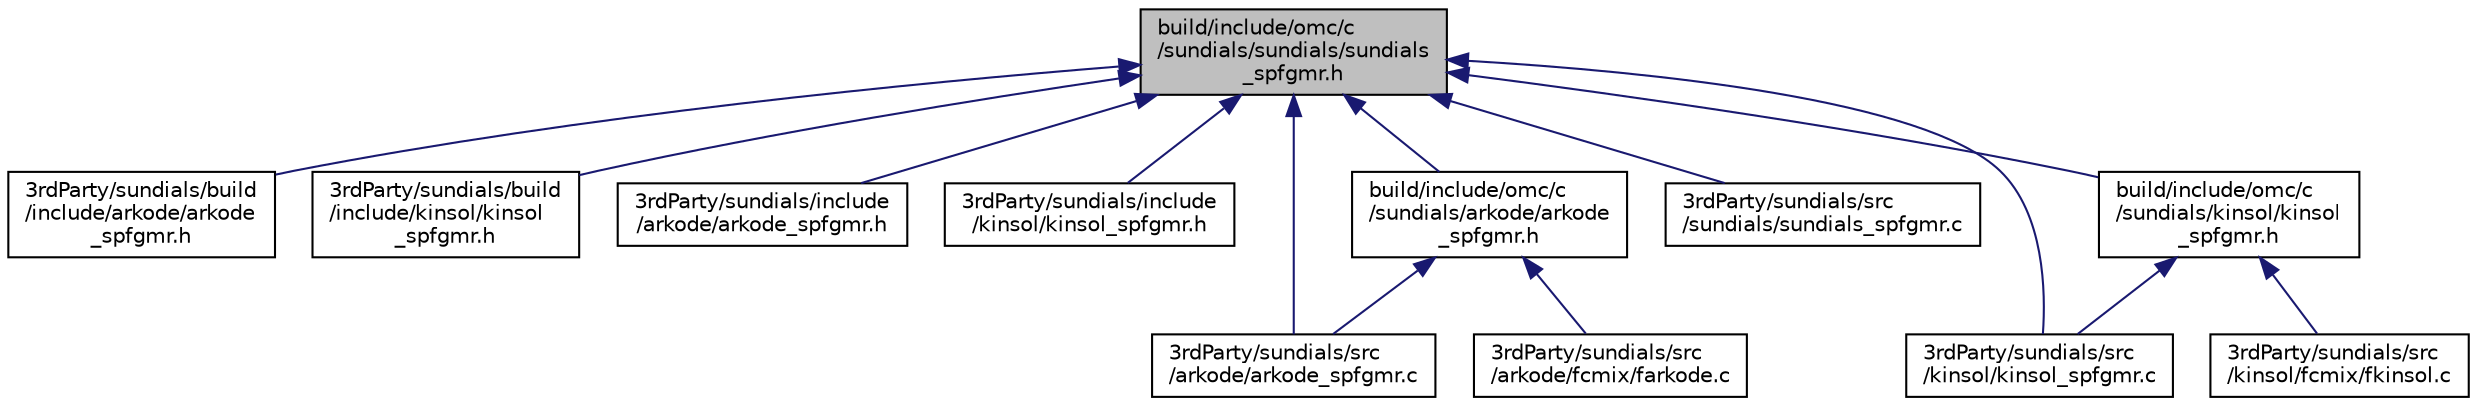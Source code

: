 digraph "build/include/omc/c/sundials/sundials/sundials_spfgmr.h"
{
  edge [fontname="Helvetica",fontsize="10",labelfontname="Helvetica",labelfontsize="10"];
  node [fontname="Helvetica",fontsize="10",shape=record];
  Node2 [label="build/include/omc/c\l/sundials/sundials/sundials\l_spfgmr.h",height=0.2,width=0.4,color="black", fillcolor="grey75", style="filled", fontcolor="black"];
  Node2 -> Node3 [dir="back",color="midnightblue",fontsize="10",style="solid",fontname="Helvetica"];
  Node3 [label="3rdParty/sundials/build\l/include/arkode/arkode\l_spfgmr.h",height=0.2,width=0.4,color="black", fillcolor="white", style="filled",URL="$d3/d42/3rd_party_2sundials_2build_2include_2arkode_2arkode__spfgmr_8h.html"];
  Node2 -> Node4 [dir="back",color="midnightblue",fontsize="10",style="solid",fontname="Helvetica"];
  Node4 [label="3rdParty/sundials/build\l/include/kinsol/kinsol\l_spfgmr.h",height=0.2,width=0.4,color="black", fillcolor="white", style="filled",URL="$d4/d8b/3rd_party_2sundials_2build_2include_2kinsol_2kinsol__spfgmr_8h.html"];
  Node2 -> Node5 [dir="back",color="midnightblue",fontsize="10",style="solid",fontname="Helvetica"];
  Node5 [label="3rdParty/sundials/include\l/arkode/arkode_spfgmr.h",height=0.2,width=0.4,color="black", fillcolor="white", style="filled",URL="$d2/db1/3rd_party_2sundials_2include_2arkode_2arkode__spfgmr_8h.html"];
  Node2 -> Node6 [dir="back",color="midnightblue",fontsize="10",style="solid",fontname="Helvetica"];
  Node6 [label="3rdParty/sundials/include\l/kinsol/kinsol_spfgmr.h",height=0.2,width=0.4,color="black", fillcolor="white", style="filled",URL="$d6/d65/3rd_party_2sundials_2include_2kinsol_2kinsol__spfgmr_8h.html"];
  Node2 -> Node7 [dir="back",color="midnightblue",fontsize="10",style="solid",fontname="Helvetica"];
  Node7 [label="3rdParty/sundials/src\l/arkode/arkode_spfgmr.c",height=0.2,width=0.4,color="black", fillcolor="white", style="filled",URL="$dd/d9b/arkode__spfgmr_8c.html"];
  Node2 -> Node8 [dir="back",color="midnightblue",fontsize="10",style="solid",fontname="Helvetica"];
  Node8 [label="3rdParty/sundials/src\l/kinsol/kinsol_spfgmr.c",height=0.2,width=0.4,color="black", fillcolor="white", style="filled",URL="$de/d1b/kinsol__spfgmr_8c.html"];
  Node2 -> Node9 [dir="back",color="midnightblue",fontsize="10",style="solid",fontname="Helvetica"];
  Node9 [label="3rdParty/sundials/src\l/sundials/sundials_spfgmr.c",height=0.2,width=0.4,color="black", fillcolor="white", style="filled",URL="$d3/d63/sundials__spfgmr_8c.html"];
  Node2 -> Node10 [dir="back",color="midnightblue",fontsize="10",style="solid",fontname="Helvetica"];
  Node10 [label="build/include/omc/c\l/sundials/arkode/arkode\l_spfgmr.h",height=0.2,width=0.4,color="black", fillcolor="white", style="filled",URL="$da/d02/build_2include_2omc_2c_2sundials_2arkode_2arkode__spfgmr_8h.html"];
  Node10 -> Node7 [dir="back",color="midnightblue",fontsize="10",style="solid",fontname="Helvetica"];
  Node10 -> Node11 [dir="back",color="midnightblue",fontsize="10",style="solid",fontname="Helvetica"];
  Node11 [label="3rdParty/sundials/src\l/arkode/fcmix/farkode.c",height=0.2,width=0.4,color="black", fillcolor="white", style="filled",URL="$dc/d59/farkode_8c.html"];
  Node2 -> Node12 [dir="back",color="midnightblue",fontsize="10",style="solid",fontname="Helvetica"];
  Node12 [label="build/include/omc/c\l/sundials/kinsol/kinsol\l_spfgmr.h",height=0.2,width=0.4,color="black", fillcolor="white", style="filled",URL="$dd/d38/build_2include_2omc_2c_2sundials_2kinsol_2kinsol__spfgmr_8h.html"];
  Node12 -> Node13 [dir="back",color="midnightblue",fontsize="10",style="solid",fontname="Helvetica"];
  Node13 [label="3rdParty/sundials/src\l/kinsol/fcmix/fkinsol.c",height=0.2,width=0.4,color="black", fillcolor="white", style="filled",URL="$d7/df9/fkinsol_8c.html"];
  Node12 -> Node8 [dir="back",color="midnightblue",fontsize="10",style="solid",fontname="Helvetica"];
}
